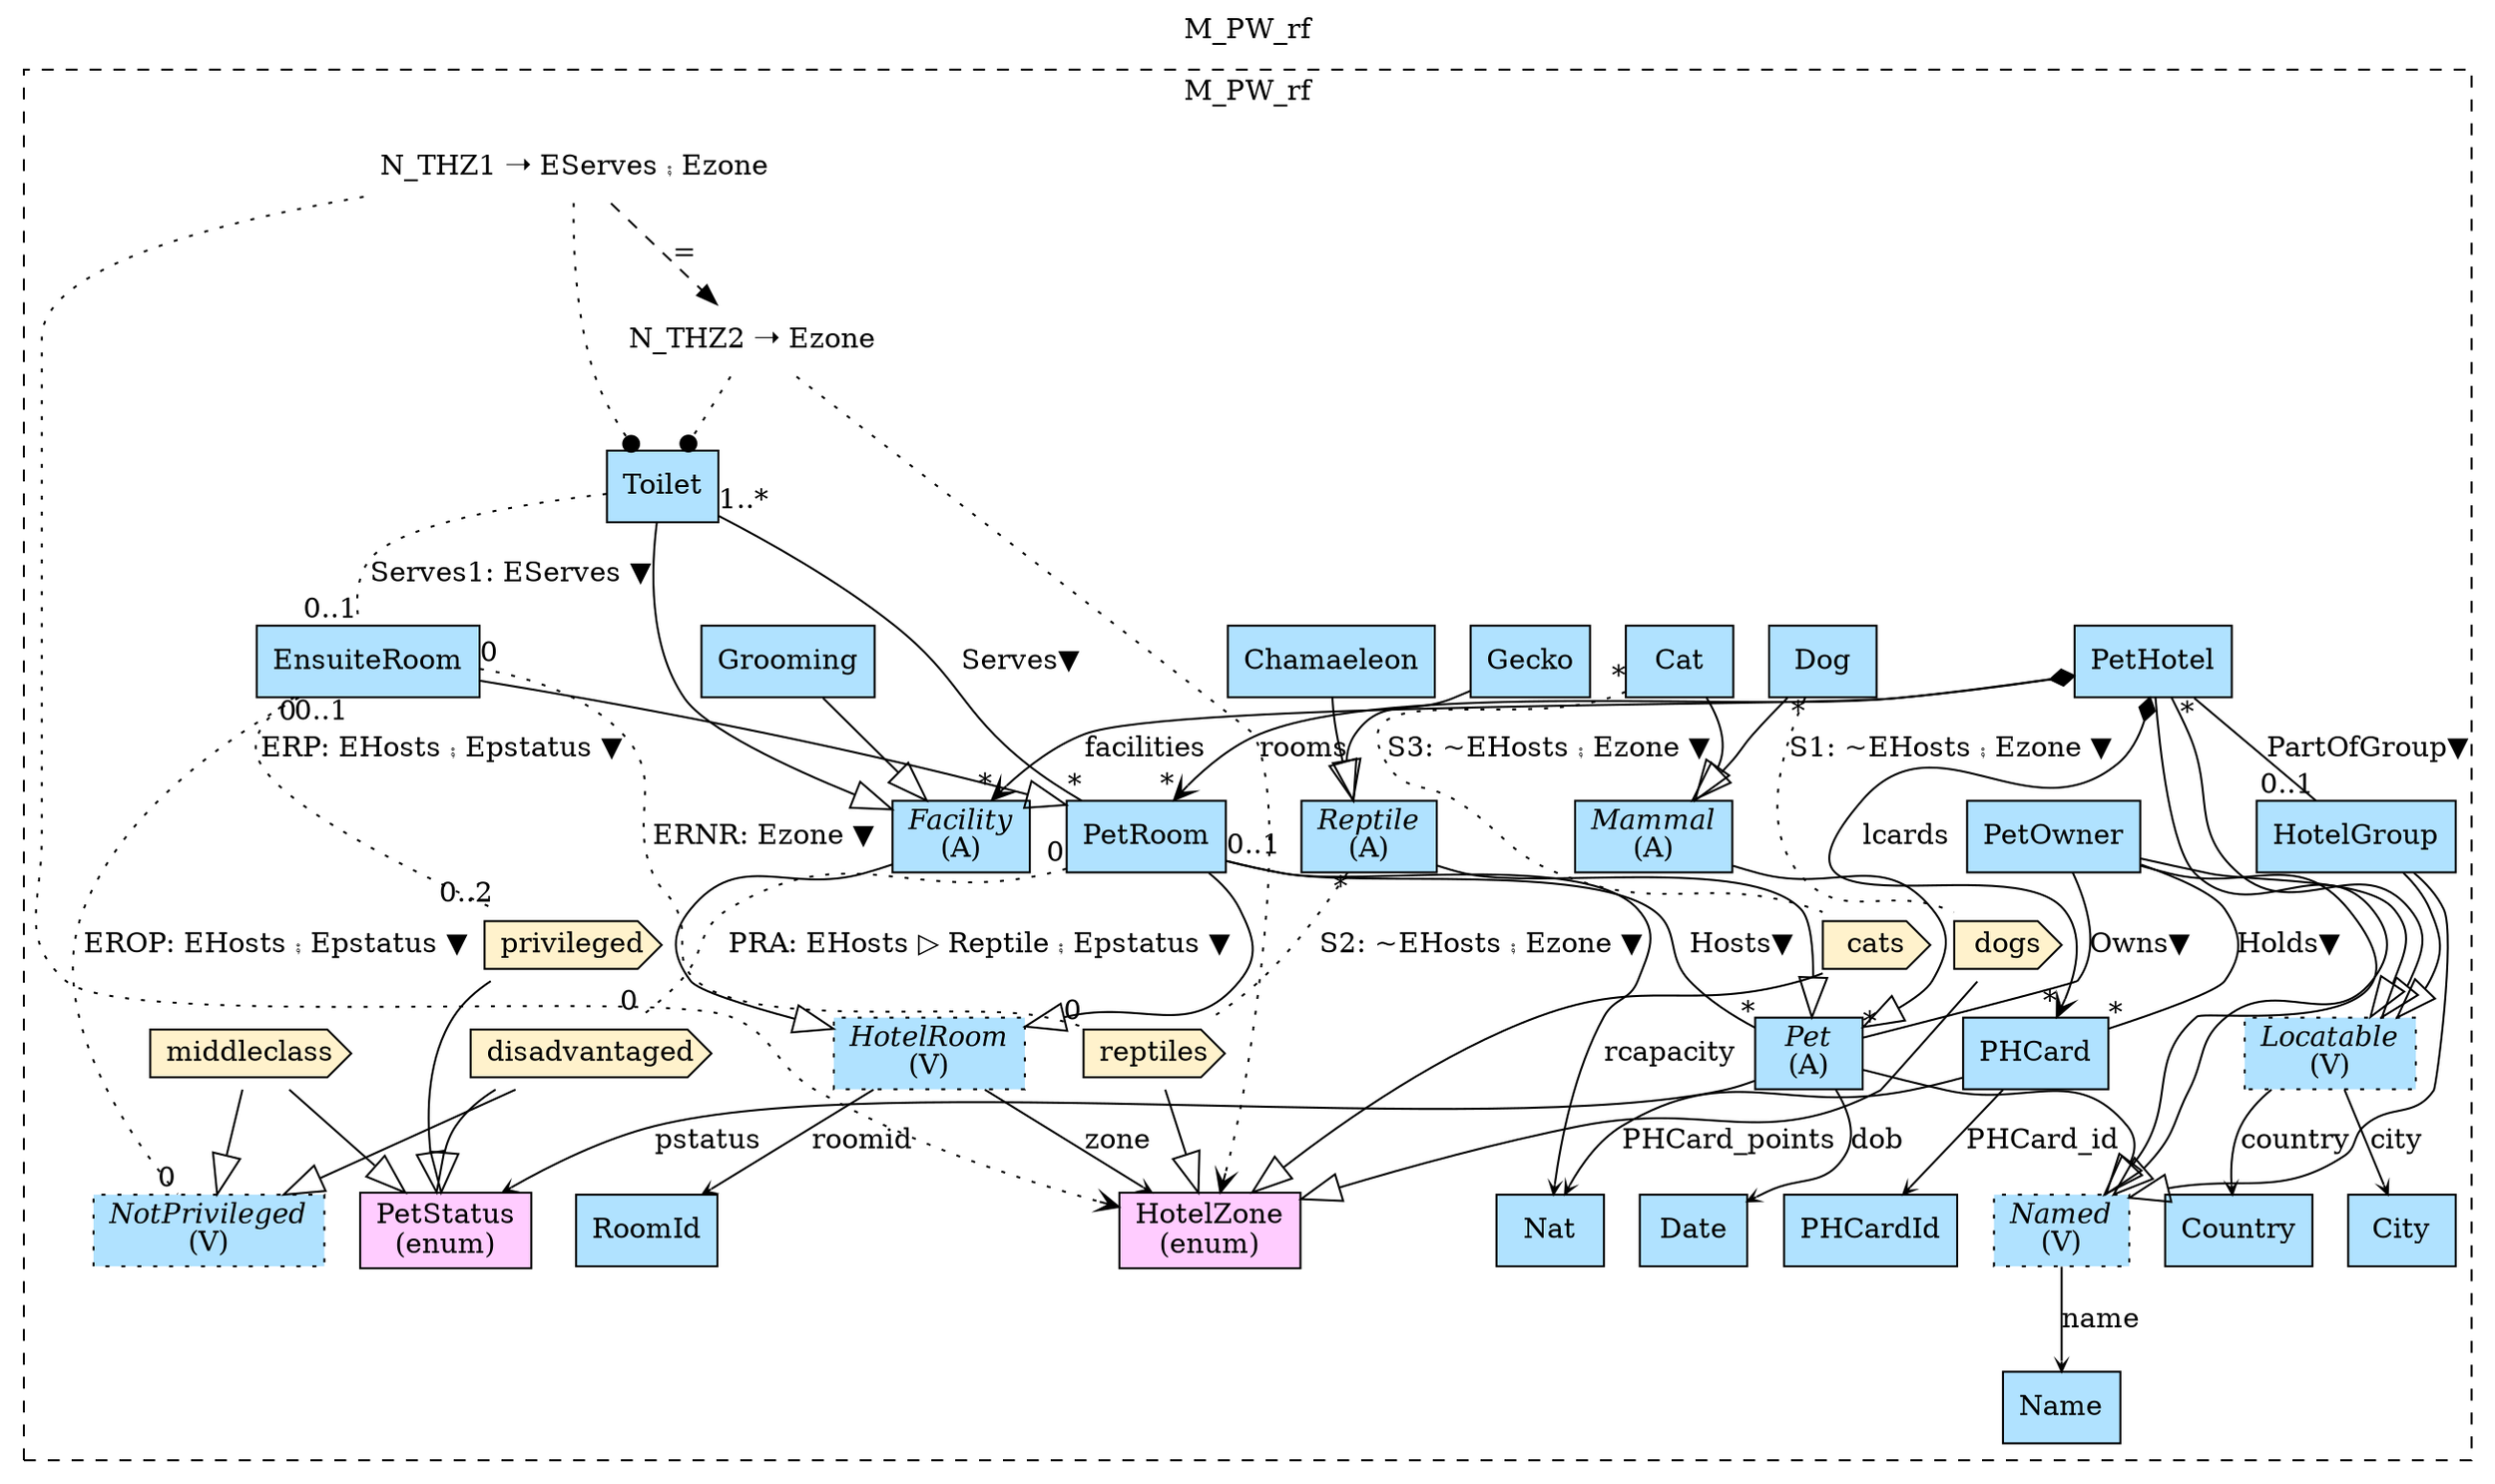 digraph {graph[label=M_PW_rf,labelloc=tl,labelfontsize=12];
subgraph cluster_M_PW_rf{style=dashed;label=M_PW_rf;
"Name"[shape=record,fillcolor=lightskyblue1,style = filled,label="Name"];
"Country"[shape=record,fillcolor=lightskyblue1,style = filled,label="Country"];
"City"[shape=record,fillcolor=lightskyblue1,style = filled,label="City"];
"Date"[shape=record,fillcolor=lightskyblue1,style = filled,label="Date"];
"PetOwner"[shape=record,fillcolor=lightskyblue1,style = filled,label="PetOwner"];
"PetStatus"[shape=record,fillcolor="#FFCCFF",style = filled,label="PetStatus\l(enum)"];
"Mammal"[shape=record,fillcolor=lightskyblue1,style = filled,label=<{<I>Mammal</I><br/>(A)}>];
"Chamaeleon"[shape=record,fillcolor=lightskyblue1,style = filled,label="Chamaeleon"];
"Gecko"[shape=record,fillcolor=lightskyblue1,style = filled,label="Gecko"];
"RoomId"[shape=record,fillcolor=lightskyblue1,style = filled,label="RoomId"];
"dogs"[shape=cds,fillcolor="#FFF2CC",style = filled,label="dogs"];
"cats"[shape=cds,fillcolor="#FFF2CC",style = filled,label="cats"];
"PHCardId"[shape=record,fillcolor=lightskyblue1,style = filled,label="PHCardId"];
"PetHotel"[shape=record,fillcolor=lightskyblue1,style = filled,label="PetHotel"];
"HotelGroup"[shape=record,fillcolor=lightskyblue1,style = filled,label="HotelGroup"];
"Grooming"[shape=record,fillcolor=lightskyblue1,style = filled,label="Grooming"];
"Toilet"[shape=record,fillcolor=lightskyblue1,style = filled,label="Toilet"];
"NotPrivileged"[shape=record,fillcolor=lightskyblue1,style ="filled,dotted",label=<{<I>NotPrivileged</I><br/>(V)}>];
"Pet"[shape=record,fillcolor=lightskyblue1,style = filled,label=<{<I>Pet</I><br/>(A)}>];
"Dog"[shape=record,fillcolor=lightskyblue1,style = filled,label="Dog"];
"Reptile"[shape=record,fillcolor=lightskyblue1,style = filled,label=<{<I>Reptile</I><br/>(A)}>];
"Cat"[shape=record,fillcolor=lightskyblue1,style = filled,label="Cat"];
"Named"[shape=record,fillcolor=lightskyblue1,style ="filled,dotted",label=<{<I>Named</I><br/>(V)}>];
"Locatable"[shape=record,fillcolor=lightskyblue1,style ="filled,dotted",label=<{<I>Locatable</I><br/>(V)}>];
"HotelRoom"[shape=record,fillcolor=lightskyblue1,style ="filled,dotted",label=<{<I>HotelRoom</I><br/>(V)}>];
"PHCard"[shape=record,fillcolor=lightskyblue1,style = filled,label="PHCard"];
"Nat"[shape=record,fillcolor=lightskyblue1,style = filled,label="Nat"];
"HotelZone"[shape=record,fillcolor="#FFCCFF",style = filled,label="HotelZone\l(enum)"];
"Facility"[shape=record,fillcolor=lightskyblue1,style = filled,label=<{<I>Facility</I><br/>(A)}>];
"PetRoom"[shape=record,fillcolor=lightskyblue1,style = filled,label="PetRoom"];
"EnsuiteRoom"[shape=record,fillcolor=lightskyblue1,style = filled,label="EnsuiteRoom"];
"disadvantaged"[shape=cds,fillcolor="#FFF2CC",style = filled,label="disadvantaged"];
"privileged"[shape=cds,fillcolor="#FFF2CC",style = filled,label="privileged"];
"reptiles"[shape=cds,fillcolor="#FFF2CC",style = filled,label="reptiles"];
"middleclass"[shape=cds,fillcolor="#FFF2CC",style = filled,label="middleclass"];

"Named"->"Name"[label="name",arrowhead=vee,headlabel="",arrowsize=.5];
"Locatable"->"Country"[label="country",arrowhead=vee,headlabel="",arrowsize=.5];
"Locatable"->"City"[label="city",arrowhead=vee,headlabel="",arrowsize=.5];
"Pet"->"Date"[label="dob",arrowhead=vee,headlabel="",arrowsize=.5];
"PetOwner"->"Pet"[label="Owns▼",dir=none,taillabel="",headlabel="*"];
"PetOwner"->"PHCard"[label="Holds▼",dir=none,taillabel="",headlabel="*"];
"Pet"->"Named"[arrowhead=onormal,arrowsize=2.0];
"PetOwner"->"Named"[arrowhead=onormal,arrowsize=2.0];
"PetOwner"->"Locatable"[arrowhead=onormal,arrowsize=2.0];
"privileged"->"PetStatus"[arrowhead=onormal,arrowsize=2.0];
"middleclass"->"PetStatus"[arrowhead=onormal,arrowsize=2.0];
"disadvantaged"->"PetStatus"[arrowhead=onormal,arrowsize=2.0];
"Pet"->"PetStatus"[label="pstatus",arrowhead=vee,headlabel="",arrowsize=.5];
"Mammal"->"Pet"[arrowhead=onormal,arrowsize=2.0];
"Reptile"->"Pet"[arrowhead=onormal,arrowsize=2.0];
"Dog"->"Mammal"[arrowhead=onormal,arrowsize=2.0];
"Cat"->"Mammal"[arrowhead=onormal,arrowsize=2.0];
"Chamaeleon"->"Reptile"[arrowhead=onormal,arrowsize=2.0];
"Gecko"->"Reptile"[arrowhead=onormal,arrowsize=2.0];
"dogs"->"HotelZone"[arrowhead=onormal,arrowsize=2.0];
"reptiles"->"HotelZone"[arrowhead=onormal,arrowsize=2.0];
"cats"->"HotelZone"[arrowhead=onormal,arrowsize=2.0];
"PetRoom"->"Pet"[label="Hosts▼",dir=none,taillabel="0..1",headlabel="*"];
"HotelRoom"->"RoomId"[label="roomid",arrowhead=vee,headlabel="",arrowsize=.5];
"HotelRoom"->"HotelZone"[label="zone",arrowhead=vee,headlabel="",arrowsize=.5];
"Dog"->"dogs"[label="S1: ~EHosts ⨾ Ezone ▼",dir=none,taillabel="*",headlabel="",style=dotted];
"Reptile"->"reptiles"[label="S2: ~EHosts ⨾ Ezone ▼",dir=none,taillabel="*",headlabel="",style=dotted];
"Cat"->"cats"[label="S3: ~EHosts ⨾ Ezone ▼",dir=none,taillabel="*",headlabel="",style=dotted];
"PetRoom"->"HotelRoom"[arrowhead=onormal,arrowsize=2.0];
"PetHotel"->"HotelGroup"[label="PartOfGroup▼",dir=none,taillabel="*",headlabel="0..1"];
"PetHotel"->"PHCard"[label="lcards",arrowhead=vee,arrowtail=diamond,dir=both,headlabel="*"];
"PetHotel"->"Facility"[label="facilities",arrowhead=vee,arrowtail=diamond,dir=both,headlabel="*"];
"PetHotel"->"PetRoom"[label="rooms",arrowhead=vee,arrowtail=diamond,dir=both,headlabel="*"];
"PHCard"->"Nat"[label="PHCard_points",arrowhead=vee,headlabel="",arrowsize=.5];
"PHCard"->"PHCardId"[label="PHCard_id",arrowhead=vee,headlabel="",arrowsize=.5];
"PetHotel"->"Named"[arrowhead=onormal,arrowsize=2.0];
"PetHotel"->"Locatable"[arrowhead=onormal,arrowsize=2.0];
"HotelGroup"->"Named"[arrowhead=onormal,arrowsize=2.0];
"HotelGroup"->"Locatable"[arrowhead=onormal,arrowsize=2.0];
"Facility"->"HotelRoom"[arrowhead=onormal,arrowsize=2.0];
"PetRoom"->"Nat"[label="rcapacity",arrowhead=vee,headlabel="",arrowsize=.5];
"EnsuiteRoom"->"PetRoom"[arrowhead=onormal,arrowsize=2.0];
"Toilet"->"Facility"[arrowhead=onormal,arrowsize=2.0];
"Grooming"->"Facility"[arrowhead=onormal,arrowsize=2.0];
"Toilet"->"PetRoom"[label="Serves▼",dir=none,taillabel="1..*",headlabel="*"];
"Toilet"->"EnsuiteRoom"[label="Serves1: EServes ▼",dir=none,taillabel="",headlabel="0..1",style=dotted];
"N_THZ1"[shape=none,label="N_THZ1 ➝ EServes ⨾ Ezone"];
"N_THZ1"->"Toilet"[arrowhead=dot,style=dotted];
"N_THZ1"->"HotelZone"[arrowhead=vee,style=dotted];

"N_THZ2"[shape=none,label="N_THZ2 ➝ Ezone"];
"N_THZ2"->"Toilet"[arrowhead=dot,style=dotted];
"N_THZ2"->"HotelZone"[arrowhead=vee,style=dotted];

"disadvantaged"->"NotPrivileged"[arrowhead=onormal,arrowsize=2.0];
"middleclass"->"NotPrivileged"[arrowhead=onormal,arrowsize=2.0];
"PetRoom"->"disadvantaged"[label="PRA: EHosts ▷ Reptile ⨾ Epstatus ▼",dir=none,taillabel="0",headlabel="0",style=dotted];
"EnsuiteRoom"->"privileged"[label="ERP: EHosts ⨾ Epstatus ▼",dir=none,taillabel="0..1",headlabel="0..2",style=dotted];
"EnsuiteRoom"->"NotPrivileged"[label="EROP: EHosts ⨾ Epstatus ▼",dir=none,taillabel="0",headlabel="0",style=dotted];
"EnsuiteRoom"->"reptiles"[label="ERNR: Ezone ▼",dir=none,taillabel="0",headlabel="0",style=dotted];
"N_THZ1"->"N_THZ2"[arrowhead=normal,style=dashed, label = "="];

}
}